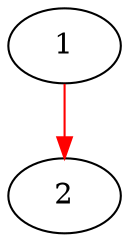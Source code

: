 digraph G{
    subgraph step_0 {
        16547136[label="1"];
    }
    subgraph step_1 {
        16547136[label="1"];
        16547136->16547160[color=red];
        16547160[label="2"];
    }
}